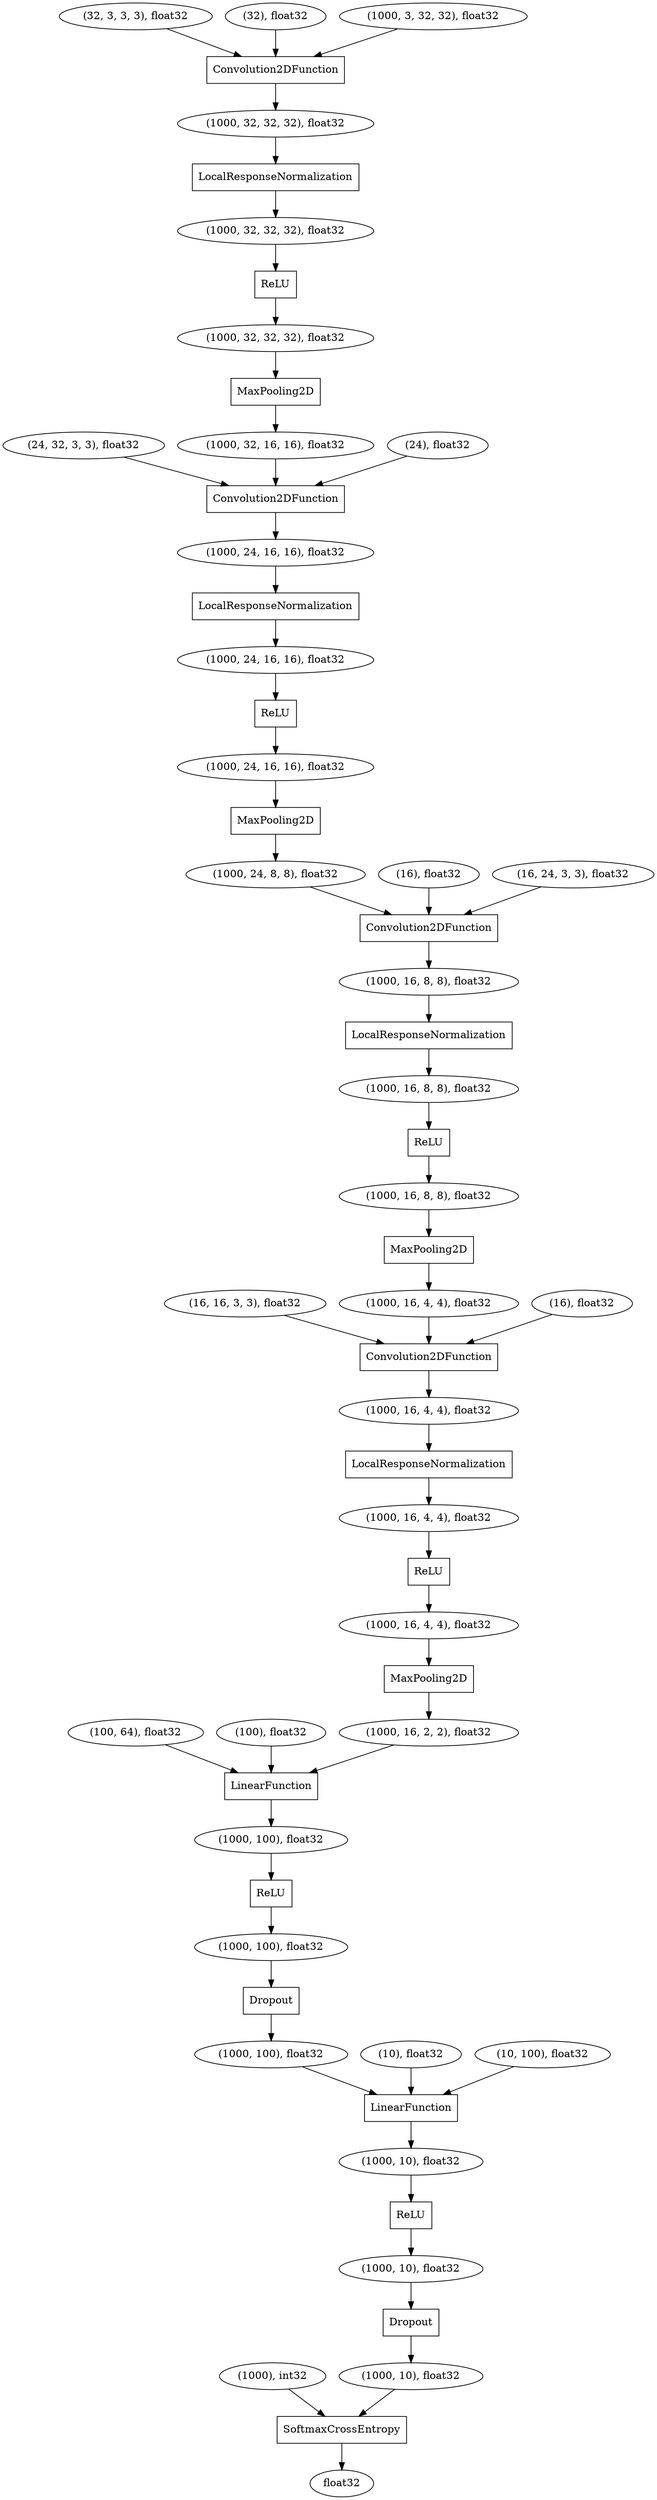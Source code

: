 digraph graphname{140419865012240 [shape="oval",label="float32"];140419867271312 [shape="oval",label="(1000, 24, 16, 16), float32"];140419865012304 [shape="box",label="SoftmaxCrossEntropy"];140419866674192 [shape="box",label="ReLU"];140419866675344 [shape="box",label="ReLU"];140419866527568 [shape="oval",label="(1000, 32, 32, 32), float32"];140419866527952 [shape="oval",label="(1000), int32"];140419868981392 [shape="box",label="Convolution2DFunction"];140419865012496 [shape="oval",label="(1000, 10), float32"];140419866675536 [shape="oval",label="(1000, 16, 4, 4), float32"];140419865011600 [shape="oval",label="(1000, 100), float32"];140419866528400 [shape="oval",label="(1000, 24, 16, 16), float32"];140419868981328 [shape="oval",label="(1000, 24, 8, 8), float32"];140419866528272 [shape="oval",label="(32, 3, 3, 3), float32"];140419866528336 [shape="oval",label="(24, 32, 3, 3), float32"];140419866529552 [shape="oval",label="(32), float32"];140419866526352 [shape="oval",label="(16, 16, 3, 3), float32"];140419866527184 [shape="box",label="Convolution2DFunction"];140419865011664 [shape="box",label="Dropout"];140419866526672 [shape="oval",label="(1000, 32, 32, 32), float32"];140419866528528 [shape="box",label="LocalResponseNormalization"];140419866526544 [shape="oval",label="(100, 64), float32"];140420246997136 [shape="oval",label="(1000, 16, 8, 8), float32"];140419866528144 [shape="box",label="LocalResponseNormalization"];140419866676112 [shape="oval",label="(1000, 16, 8, 8), float32"];140419866674128 [shape="oval",label="(1000, 16, 4, 4), float32"];140420246998864 [shape="box",label="LocalResponseNormalization"];140419866528080 [shape="oval",label="(1000, 32, 16, 16), float32"];140419866528784 [shape="oval",label="(10), float32"];140419866528720 [shape="box",label="Convolution2DFunction"];140419866674256 [shape="box",label="LocalResponseNormalization"];140419866528016 [shape="oval",label="(16), float32"];140419866526736 [shape="oval",label="(1000, 24, 16, 16), float32"];140419866676432 [shape="box",label="Convolution2DFunction"];140419866674640 [shape="box",label="MaxPooling2D"];140419867166928 [shape="box",label="ReLU"];140419866526992 [shape="oval",label="(100), float32"];140419866525840 [shape="box",label="ReLU"];140419866676560 [shape="oval",label="(1000, 100), float32"];140419866527632 [shape="box",label="ReLU"];140419866527888 [shape="oval",label="(24), float32"];140419866674576 [shape="box",label="Dropout"];140419867166160 [shape="oval",label="(1000, 100), float32"];140419866529360 [shape="box",label="MaxPooling2D"];140419865011728 [shape="box",label="LinearFunction"];140419865011792 [shape="oval",label="(1000, 10), float32"];140419866674448 [shape="box",label="MaxPooling2D"];140419866676496 [shape="oval",label="(1000, 16, 4, 4), float32"];140419866527760 [shape="oval",label="(1000, 32, 32, 32), float32"];140419865011856 [shape="box",label="ReLU"];140419866528656 [shape="oval",label="(1000, 3, 32, 32), float32"];140419866527440 [shape="box",label="LinearFunction"];140419867274192 [shape="box",label="MaxPooling2D"];140419865011984 [shape="oval",label="(1000, 10), float32"];140419866526928 [shape="oval",label="(16), float32"];140419866529616 [shape="oval",label="(10, 100), float32"];140419866674832 [shape="oval",label="(1000, 16, 2, 2), float32"];140419866529680 [shape="oval",label="(16, 24, 3, 3), float32"];140419866677200 [shape="oval",label="(1000, 16, 4, 4), float32"];140419866674512 [shape="oval",label="(1000, 16, 8, 8), float32"];140419868981328 -> 140419868981392;140419866526928 -> 140419866676432;140419866526352 -> 140419866676432;140419866527184 -> 140419866528400;140420246997136 -> 140420246998864;140419868981392 -> 140420246997136;140419866677200 -> 140419866674192;140419866527440 -> 140419867166160;140419865011856 -> 140419865012496;140419866528272 -> 140419866528720;140419865012304 -> 140419865012240;140419866528784 -> 140419865011728;140419866526736 -> 140419866527632;140420246998864 -> 140419866676112;140419865011664 -> 140419865011984;140419866527632 -> 140419867271312;140419866525840 -> 140419866526672;140419866529616 -> 140419865011728;140419866528528 -> 140419866526736;140419866526544 -> 140419866527440;140419867271312 -> 140419867274192;140419866528144 -> 140419866527760;140419866528400 -> 140419866528528;140419866529552 -> 140419866528720;140419866526992 -> 140419866527440;140419866674256 -> 140419866677200;140419866528080 -> 140419866527184;140419866675536 -> 140419866674256;140419866528336 -> 140419866527184;140419865011792 -> 140419865011856;140419866527568 -> 140419866528144;140419866674128 -> 140419866674640;140419865011984 -> 140419865012304;140419865012496 -> 140419865011664;140419866529360 -> 140419866528080;140419866674576 -> 140419865011600;140419866529680 -> 140419868981392;140419866528720 -> 140419866527568;140419866527888 -> 140419866527184;140419866527760 -> 140419866525840;140419867274192 -> 140419868981328;140419867166160 -> 140419867166928;140419866674192 -> 140419866674128;140419866676496 -> 140419866676432;140419867166928 -> 140419866676560;140419866676560 -> 140419866674576;140419866528016 -> 140419868981392;140419866674640 -> 140419866674832;140419866676432 -> 140419866675536;140419866528656 -> 140419866528720;140419866527952 -> 140419865012304;140419866526672 -> 140419866529360;140419865011728 -> 140419865011792;140419866676112 -> 140419866675344;140419865011600 -> 140419865011728;140419866675344 -> 140419866674512;140419866674512 -> 140419866674448;140419866674448 -> 140419866676496;140419866674832 -> 140419866527440;}